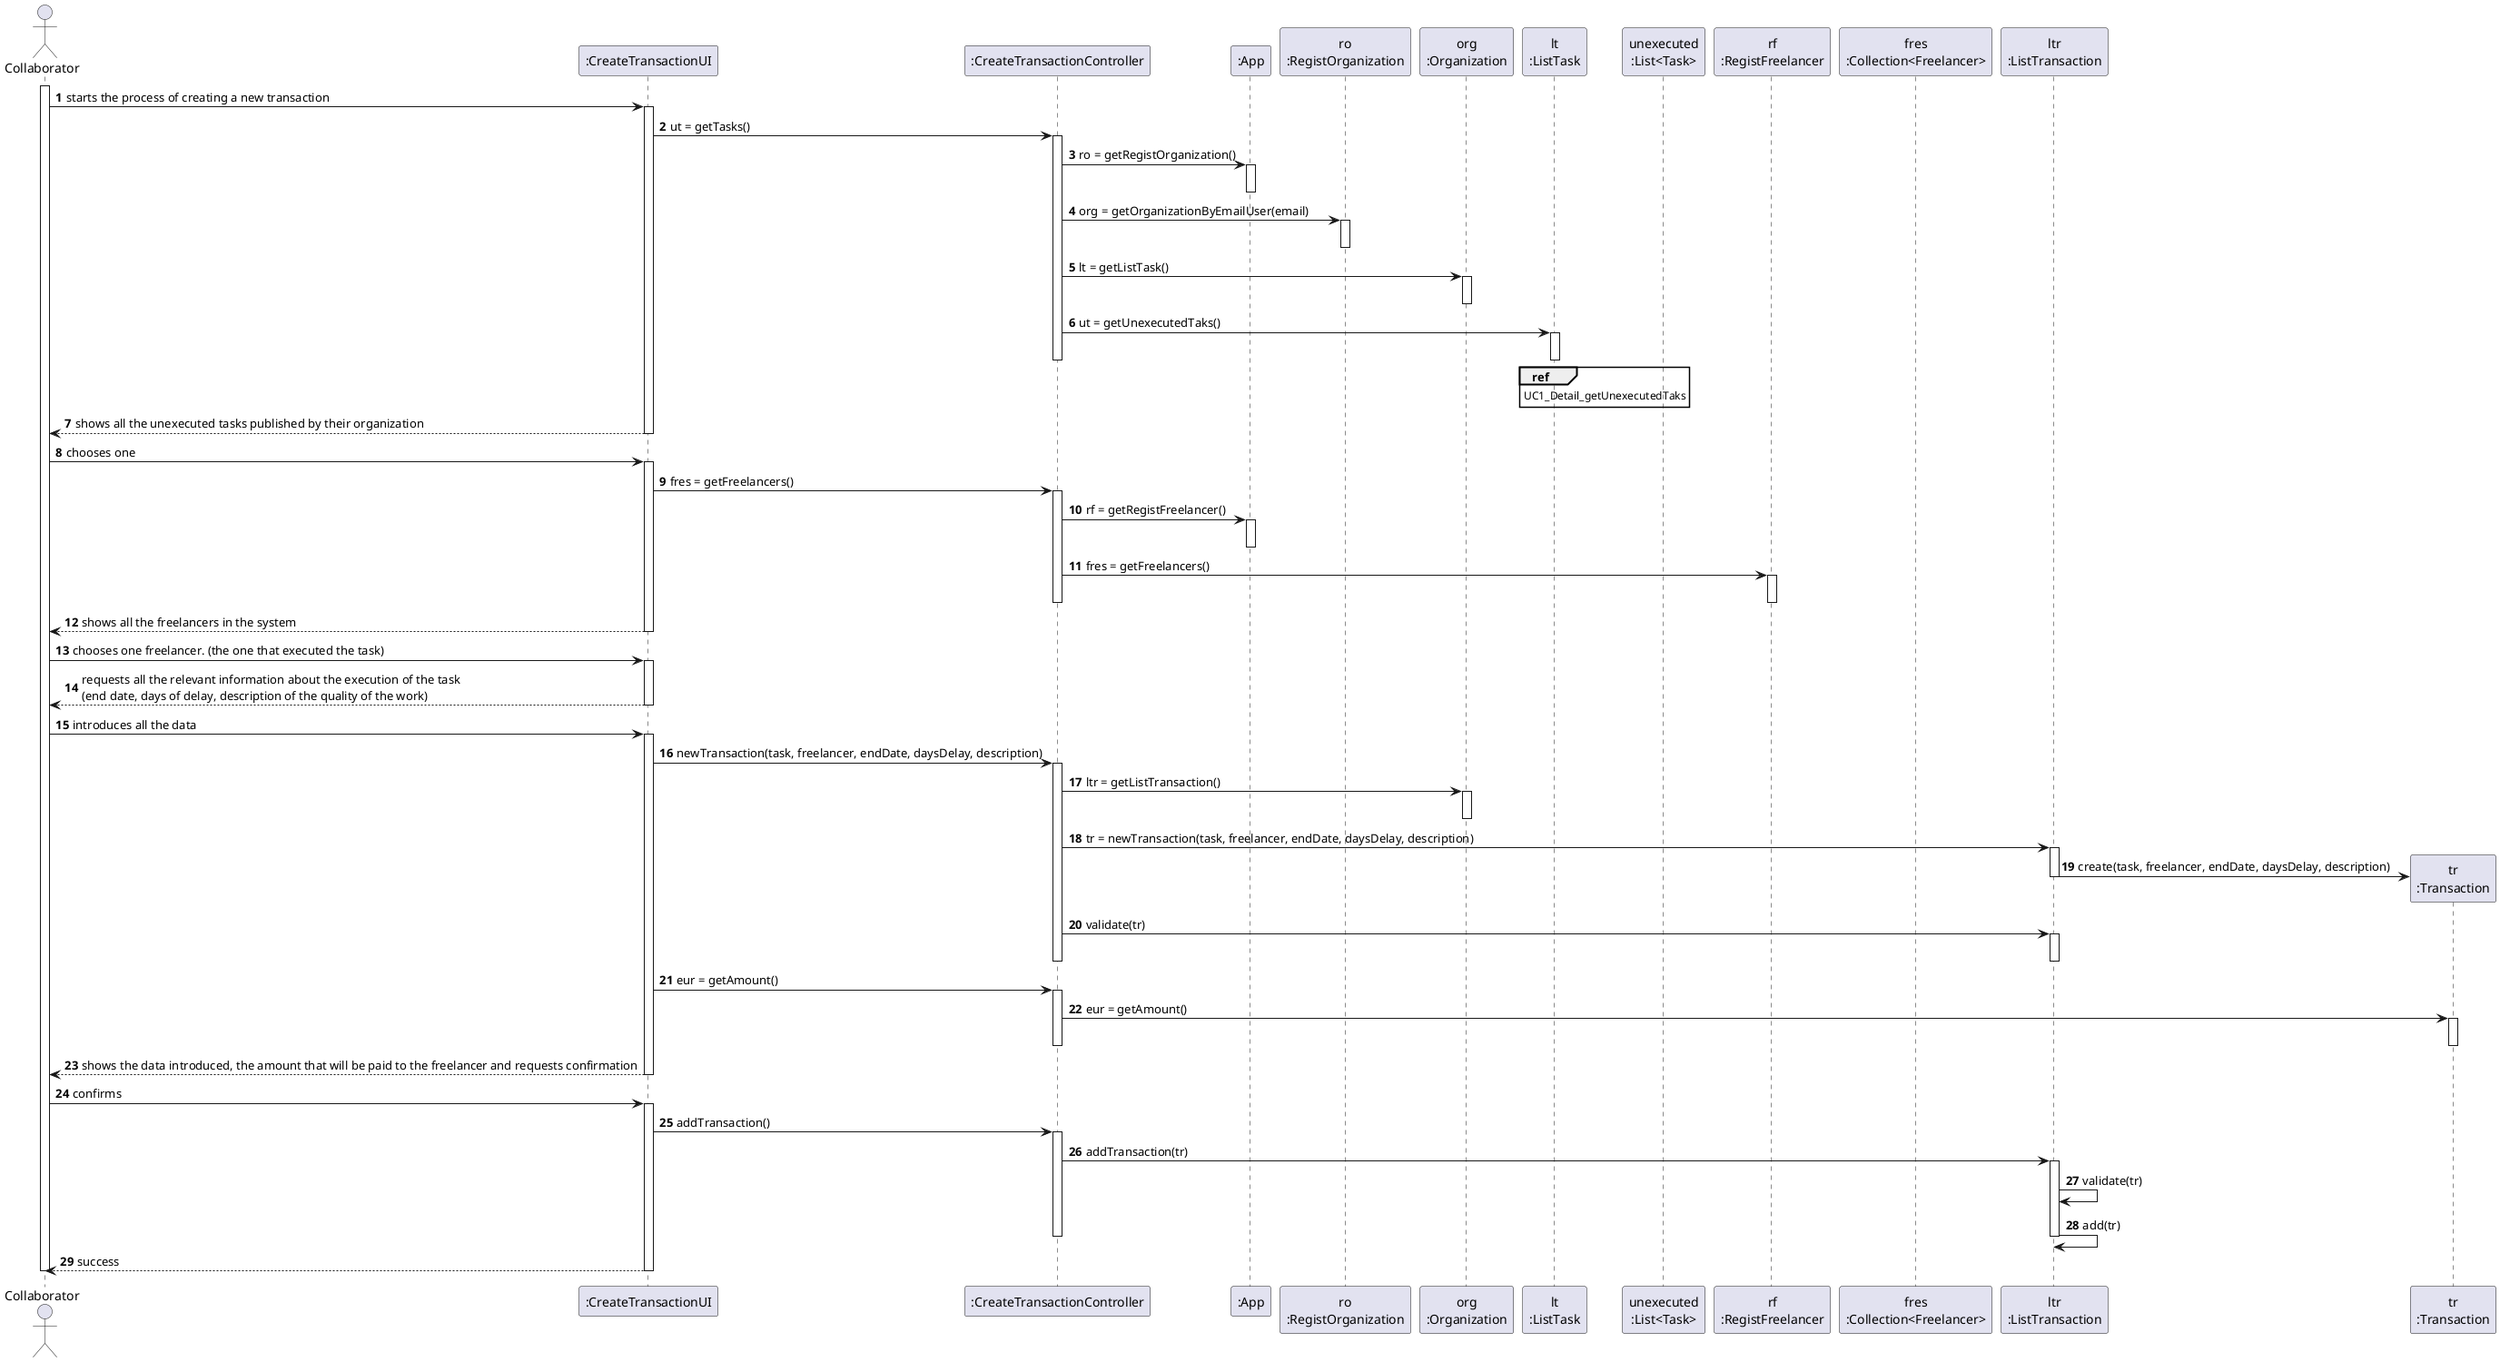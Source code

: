 @startuml SD
autonumber

actor "Collaborator" as col
participant ":CreateTransactionUI" as ui
participant ":CreateTransactionController" as cnt
participant ":App" as app
participant "ro\n:RegistOrganization" as ro
participant "org\n:Organization" as org
participant "lt\n:ListTask" as lt
participant "unexecuted\n:List<Task>" as ut
participant "rf\n:RegistFreelancer" as rf
participant "fres\n:Collection<Freelancer>" as fres
participant "ltr\n:ListTransaction" as ltr
participant "tr\n:Transaction" as tr



'The collaborator starts the process of creating a new transaction.
'The system shows all the unexecuted tasks published by their organization.
'The collaborator chooses one.
'The system shows all the freelancers in the system.
'The collaborator chooses one freelancer. (the one that executed the task)
'The system requests all the relevant information about the execution of the task (end date, days of delay, description of the quality of the work)
'The collaborator introduces all the data.
'The systems shows the data introduced and requests confirmation.
'The collaborator confirms.
'The system validates and stores the data and informs the collaborator of the success of the operation and the amount that will be paid to the freelancer.



activate col
        col -> ui :  starts the process of creating a new transaction
        activate ui
                ui -> cnt : ut = getTasks()
                activate cnt
                        cnt -> app : ro = getRegistOrganization()
                        activate app
                        deactivate app
                        cnt -> ro : org = getOrganizationByEmailUser(email)
                        activate ro
                        deactivate ro
                        cnt -> org : lt = getListTask()
                        activate org
                        deactivate org
                        cnt -> lt : ut = getUnexecutedTaks()
                        activate lt
                                ref over lt : UC1_Detail_getUnexecutedTaks
                        deactivate lt
                deactivate cnt
                ui --> col :  shows all the unexecuted tasks published by their organization
        deactivate ui
        col -> ui :  chooses one
        activate ui
                ui -> cnt : fres = getFreelancers()
                activate cnt
                        cnt -> app : rf = getRegistFreelancer()
                        activate app
                        deactivate app
                        cnt -> rf : fres = getFreelancers()
                        activate rf
                        deactivate rf
                deactivate cnt
                ui --> col :  shows all the freelancers in the system
        deactivate ui
        col -> ui : chooses one freelancer. (the one that executed the task)
        activate ui
                ui --> col :  requests all the relevant information about the execution of the task \n(end date, days of delay, description of the quality of the work)
        deactivate ui
        col -> ui :  introduces all the data
        activate ui
                ui -> cnt : newTransaction(task, freelancer, endDate, daysDelay, description)
                activate cnt
                        cnt -> org : ltr = getListTransaction()
                        activate org
                        deactivate org
                        cnt -> ltr : tr = newTransaction(task, freelancer, endDate, daysDelay, description)
                        activate ltr
                                ltr -> tr ** : create(task, freelancer, endDate, daysDelay, description)
                        deactivate ltr
                        cnt -> ltr : validate(tr)
                        activate ltr
                        deactivate ltr
                deactivate cnt
                ui -> cnt : eur = getAmount()
                activate cnt
                        cnt -> tr : eur = getAmount()
                        activate tr
                        deactivate tr
                deactivate cnt
                ui --> col : shows the data introduced, the amount that will be paid to the freelancer and requests confirmation
        deactivate ui
         col -> ui :  confirms
        activate ui
                ui -> cnt : addTransaction()
                activate cnt
                        cnt -> ltr : addTransaction(tr)
                        activate ltr
                                ltr -> ltr : validate(tr)
                                ltr -> ltr : add(tr)
                        deactivate ltr
                deactivate cnt
                ui --> col :  success
        deactivate ui
deactivate col

@enduml